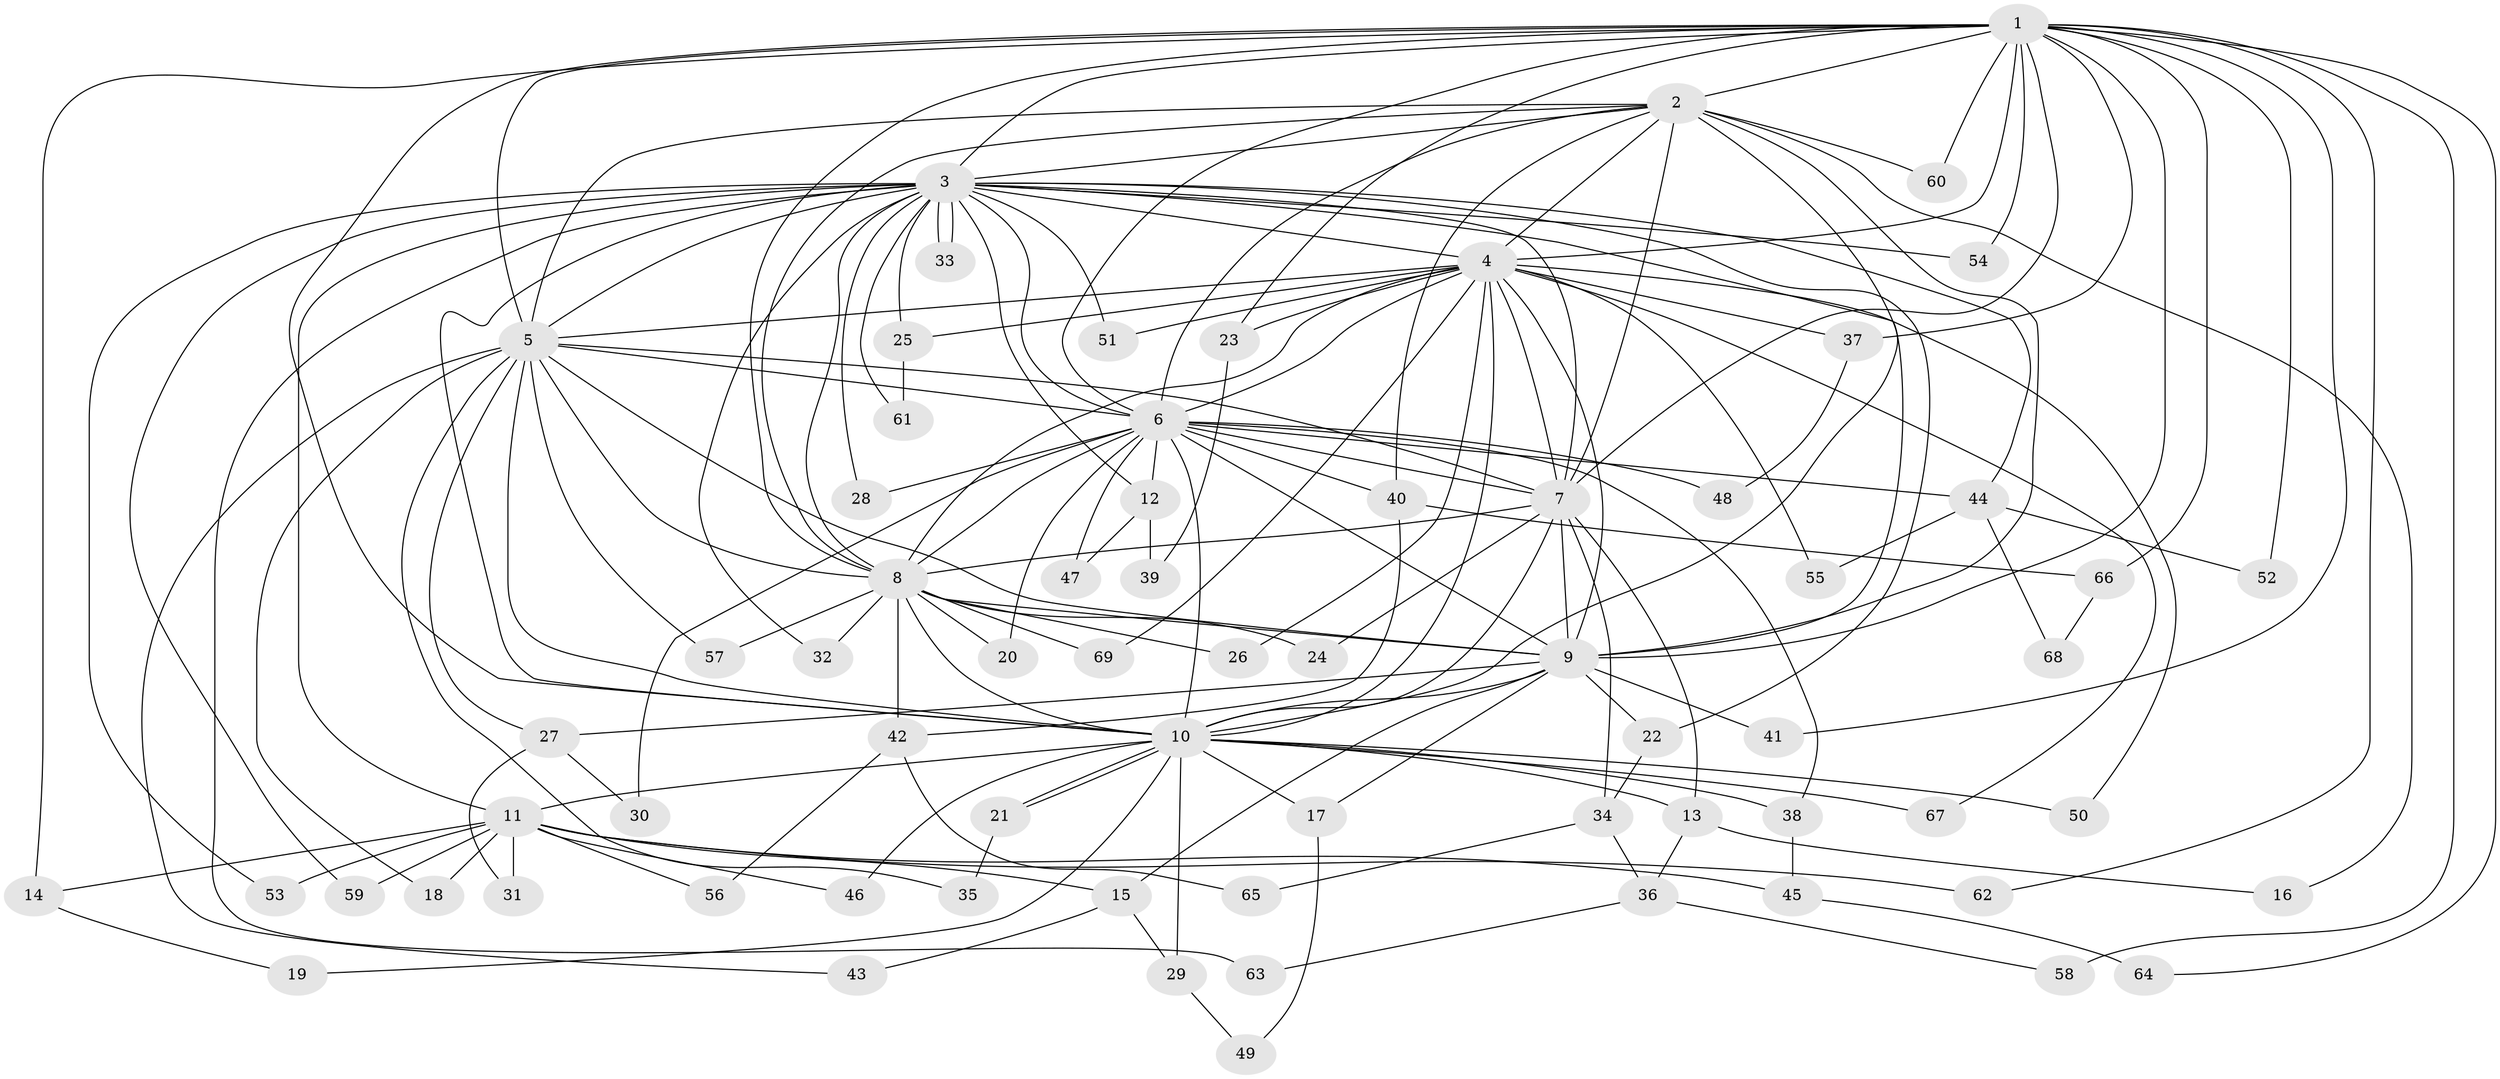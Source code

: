// coarse degree distribution, {20: 0.019230769230769232, 15: 0.057692307692307696, 22: 0.019230769230769232, 12: 0.038461538461538464, 13: 0.019230769230769232, 18: 0.019230769230769232, 4: 0.07692307692307693, 6: 0.019230769230769232, 3: 0.1346153846153846, 5: 0.057692307692307696, 2: 0.5384615384615384}
// Generated by graph-tools (version 1.1) at 2025/23/03/03/25 07:23:47]
// undirected, 69 vertices, 163 edges
graph export_dot {
graph [start="1"]
  node [color=gray90,style=filled];
  1;
  2;
  3;
  4;
  5;
  6;
  7;
  8;
  9;
  10;
  11;
  12;
  13;
  14;
  15;
  16;
  17;
  18;
  19;
  20;
  21;
  22;
  23;
  24;
  25;
  26;
  27;
  28;
  29;
  30;
  31;
  32;
  33;
  34;
  35;
  36;
  37;
  38;
  39;
  40;
  41;
  42;
  43;
  44;
  45;
  46;
  47;
  48;
  49;
  50;
  51;
  52;
  53;
  54;
  55;
  56;
  57;
  58;
  59;
  60;
  61;
  62;
  63;
  64;
  65;
  66;
  67;
  68;
  69;
  1 -- 2;
  1 -- 3;
  1 -- 4;
  1 -- 5;
  1 -- 6;
  1 -- 7;
  1 -- 8;
  1 -- 9;
  1 -- 10;
  1 -- 14;
  1 -- 23;
  1 -- 37;
  1 -- 41;
  1 -- 52;
  1 -- 54;
  1 -- 58;
  1 -- 60;
  1 -- 62;
  1 -- 64;
  1 -- 66;
  2 -- 3;
  2 -- 4;
  2 -- 5;
  2 -- 6;
  2 -- 7;
  2 -- 8;
  2 -- 9;
  2 -- 10;
  2 -- 16;
  2 -- 40;
  2 -- 60;
  3 -- 4;
  3 -- 5;
  3 -- 6;
  3 -- 7;
  3 -- 8;
  3 -- 9;
  3 -- 10;
  3 -- 11;
  3 -- 12;
  3 -- 22;
  3 -- 25;
  3 -- 28;
  3 -- 32;
  3 -- 33;
  3 -- 33;
  3 -- 44;
  3 -- 51;
  3 -- 53;
  3 -- 54;
  3 -- 59;
  3 -- 61;
  3 -- 63;
  4 -- 5;
  4 -- 6;
  4 -- 7;
  4 -- 8;
  4 -- 9;
  4 -- 10;
  4 -- 23;
  4 -- 25;
  4 -- 26;
  4 -- 37;
  4 -- 50;
  4 -- 51;
  4 -- 55;
  4 -- 67;
  4 -- 69;
  5 -- 6;
  5 -- 7;
  5 -- 8;
  5 -- 9;
  5 -- 10;
  5 -- 18;
  5 -- 27;
  5 -- 35;
  5 -- 43;
  5 -- 57;
  6 -- 7;
  6 -- 8;
  6 -- 9;
  6 -- 10;
  6 -- 12;
  6 -- 20;
  6 -- 28;
  6 -- 30;
  6 -- 38;
  6 -- 40;
  6 -- 44;
  6 -- 47;
  6 -- 48;
  7 -- 8;
  7 -- 9;
  7 -- 10;
  7 -- 13;
  7 -- 24;
  7 -- 34;
  8 -- 9;
  8 -- 10;
  8 -- 20;
  8 -- 24;
  8 -- 26;
  8 -- 32;
  8 -- 42;
  8 -- 57;
  8 -- 69;
  9 -- 10;
  9 -- 15;
  9 -- 17;
  9 -- 22;
  9 -- 27;
  9 -- 41;
  10 -- 11;
  10 -- 13;
  10 -- 17;
  10 -- 19;
  10 -- 21;
  10 -- 21;
  10 -- 29;
  10 -- 38;
  10 -- 46;
  10 -- 50;
  10 -- 67;
  11 -- 14;
  11 -- 15;
  11 -- 18;
  11 -- 31;
  11 -- 45;
  11 -- 46;
  11 -- 53;
  11 -- 56;
  11 -- 59;
  11 -- 62;
  12 -- 39;
  12 -- 47;
  13 -- 16;
  13 -- 36;
  14 -- 19;
  15 -- 29;
  15 -- 43;
  17 -- 49;
  21 -- 35;
  22 -- 34;
  23 -- 39;
  25 -- 61;
  27 -- 30;
  27 -- 31;
  29 -- 49;
  34 -- 36;
  34 -- 65;
  36 -- 58;
  36 -- 63;
  37 -- 48;
  38 -- 45;
  40 -- 42;
  40 -- 66;
  42 -- 56;
  42 -- 65;
  44 -- 52;
  44 -- 55;
  44 -- 68;
  45 -- 64;
  66 -- 68;
}
